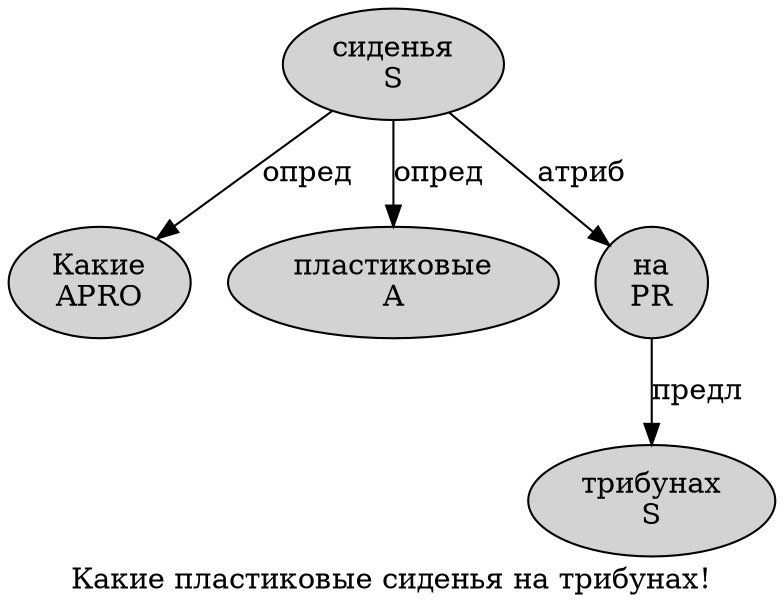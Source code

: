 digraph SENTENCE_3387 {
	graph [label="Какие пластиковые сиденья на трибунах!"]
	node [style=filled]
		0 [label="Какие
APRO" color="" fillcolor=lightgray penwidth=1 shape=ellipse]
		1 [label="пластиковые
A" color="" fillcolor=lightgray penwidth=1 shape=ellipse]
		2 [label="сиденья
S" color="" fillcolor=lightgray penwidth=1 shape=ellipse]
		3 [label="на
PR" color="" fillcolor=lightgray penwidth=1 shape=ellipse]
		4 [label="трибунах
S" color="" fillcolor=lightgray penwidth=1 shape=ellipse]
			2 -> 0 [label="опред"]
			2 -> 1 [label="опред"]
			2 -> 3 [label="атриб"]
			3 -> 4 [label="предл"]
}